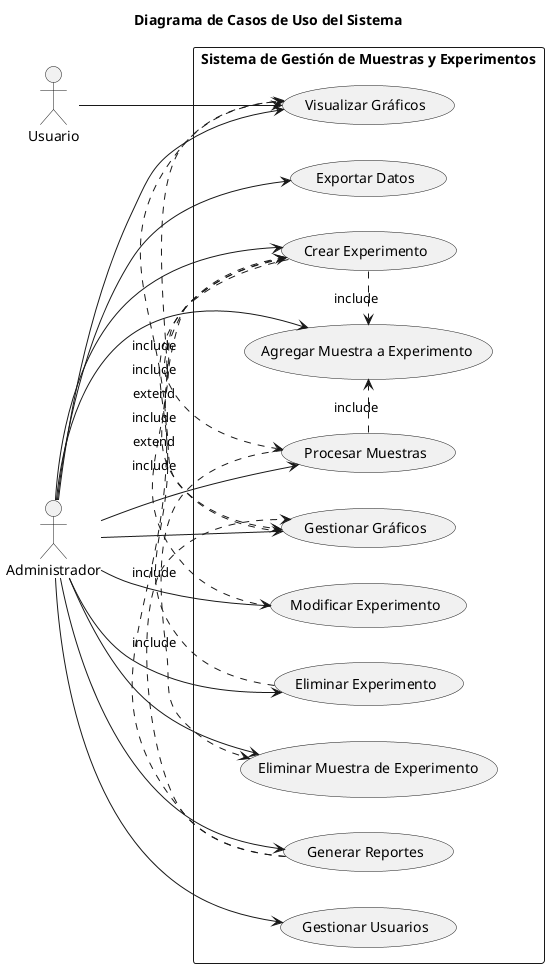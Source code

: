 @startuml
title Diagrama de Casos de Uso del Sistema

left to right direction

' Definición de actores
actor "Usuario" as Usuario
actor "Administrador" as Administrador

' Definición del sistema
rectangle "Sistema de Gestión de Muestras y Experimentos" {

    ' Casos de uso comunes
    usecase "Visualizar Gráficos" as UC1

    ' Casos de uso para Administrador
    usecase "Crear Experimento" as UC2
    usecase "Modificar Experimento" as UC3
    usecase "Eliminar Experimento" as UC4
    usecase "Agregar Muestra a Experimento" as UC5
    usecase "Eliminar Muestra de Experimento" as UC6
    usecase "Procesar Muestras" as UC7
    usecase "Gestionar Gráficos" as UC8
    usecase "Generar Reportes" as UC9
    usecase "Gestionar Usuarios" as UC10
    usecase "Exportar Datos" as UC11

}

' Relaciones entre actores y casos de uso
Usuario --> UC1

Administrador --> UC1
Administrador --> UC2
Administrador --> UC3
Administrador --> UC4
Administrador --> UC5
Administrador --> UC6
Administrador --> UC7
Administrador --> UC8
Administrador --> UC9
Administrador --> UC10
Administrador --> UC11

' Relaciones entre casos de uso
UC2 .> UC5 : «include»
UC2 .> UC7 : «include»
UC2 .> UC8 : «include»

UC3 .> UC2 : «extend»
UC4 .> UC2 : «extend»

UC7 .> UC5 : «include»
UC7 .> UC6 : «include»

UC8 .> UC1 : «include»
UC9 .> UC1 : «include»
UC9 .> UC8 : «include»

@enduml
